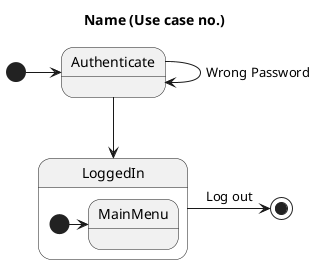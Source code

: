 @startuml SearchEmployee

title Name (Use case no.)


[*] -> Authenticate
Authenticate --> Authenticate: Wrong Password
Authenticate --> LoggedIn

state LoggedIn{
    
    [*] -> MainMenu

}

LoggedIn -> [*] : Log out

@enduml